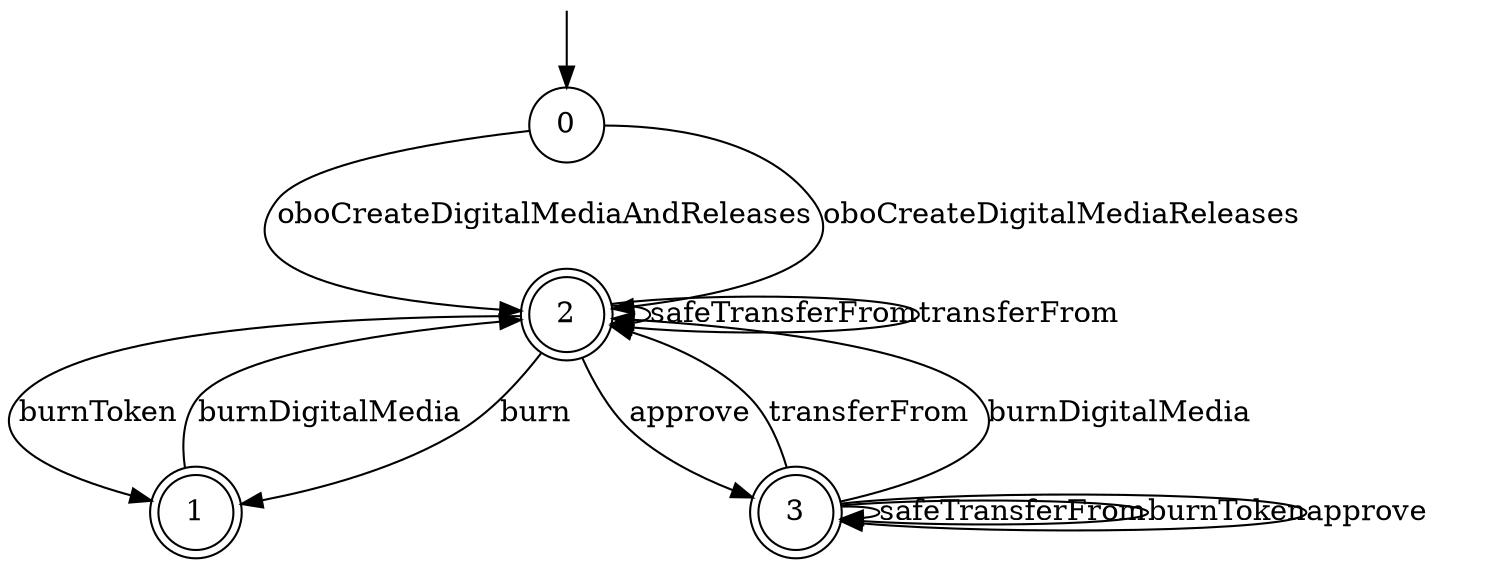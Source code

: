digraph g {

	s0 [shape="circle" label="0"];
	s1 [shape="doublecircle" label="1"];
	s2 [shape="doublecircle" label="2"];
	s3 [shape="doublecircle" label="3"];
	s0 -> s2 [label="oboCreateDigitalMediaAndReleases"];
	s0 -> s2 [label="oboCreateDigitalMediaReleases"];
	s1 -> s2 [label="burnDigitalMedia"];
	s2 -> s2 [label="safeTransferFrom"];
	s2 -> s2 [label="transferFrom"];
	s2 -> s1 [label="burn"];
	s2 -> s1 [label="burnToken"];
	s2 -> s3 [label="approve"];
	s3 -> s3 [label="safeTransferFrom"];
	s3 -> s2 [label="transferFrom"];
	s3 -> s2 [label="burnDigitalMedia"];
	s3 -> s3 [label="burnToken"];
	s3 -> s3 [label="approve"];

__start0 [label="" shape="none" width="0" height="0"];
__start0 -> s0;

}
